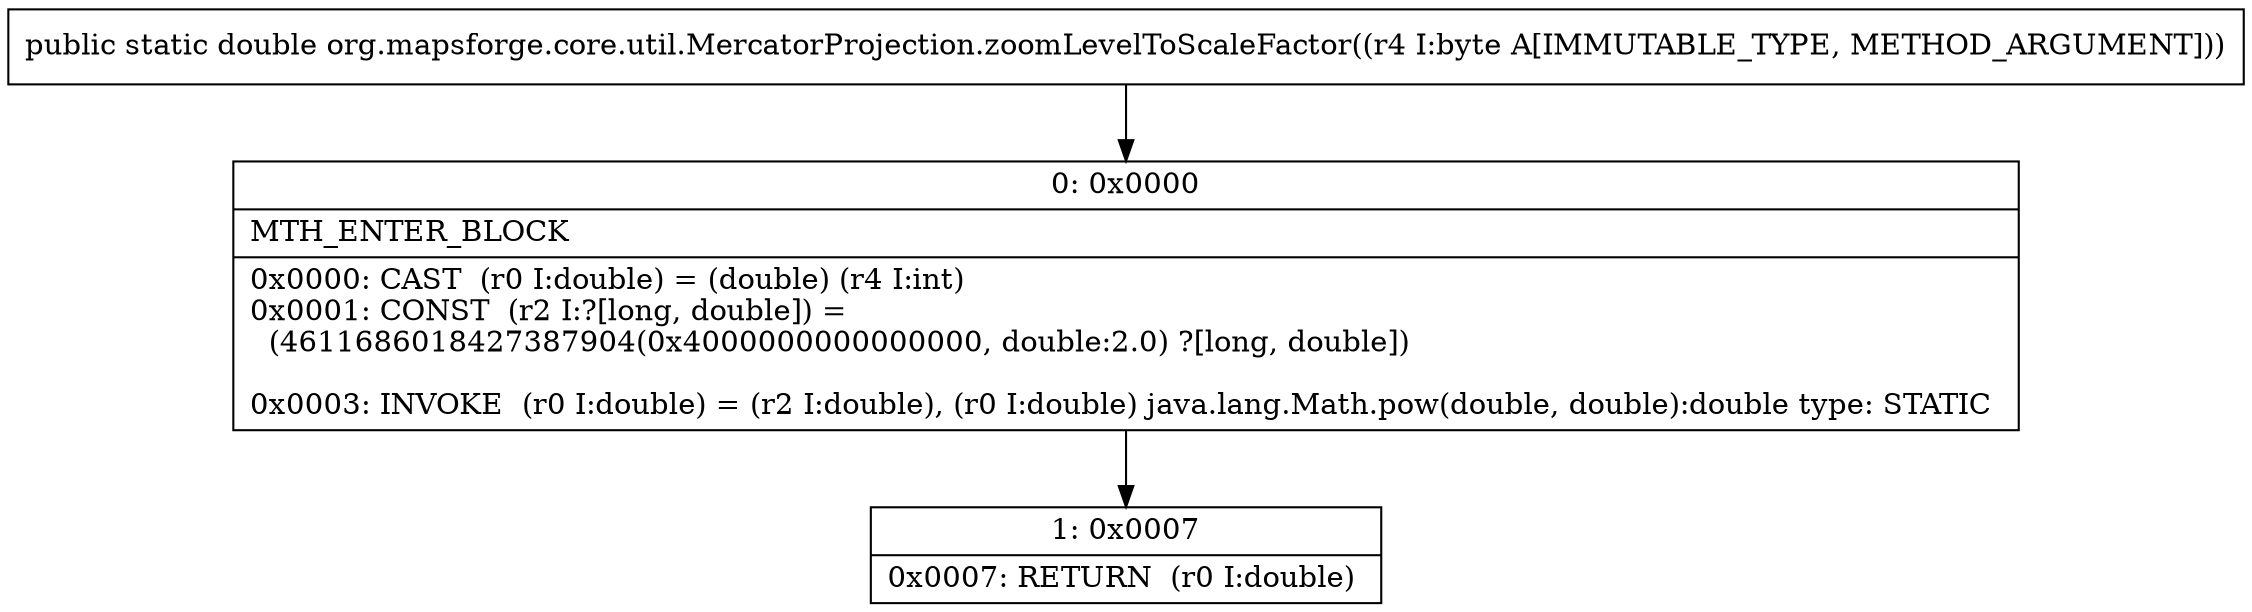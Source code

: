 digraph "CFG fororg.mapsforge.core.util.MercatorProjection.zoomLevelToScaleFactor(B)D" {
Node_0 [shape=record,label="{0\:\ 0x0000|MTH_ENTER_BLOCK\l|0x0000: CAST  (r0 I:double) = (double) (r4 I:int) \l0x0001: CONST  (r2 I:?[long, double]) = \l  (4611686018427387904(0x4000000000000000, double:2.0) ?[long, double])\l \l0x0003: INVOKE  (r0 I:double) = (r2 I:double), (r0 I:double) java.lang.Math.pow(double, double):double type: STATIC \l}"];
Node_1 [shape=record,label="{1\:\ 0x0007|0x0007: RETURN  (r0 I:double) \l}"];
MethodNode[shape=record,label="{public static double org.mapsforge.core.util.MercatorProjection.zoomLevelToScaleFactor((r4 I:byte A[IMMUTABLE_TYPE, METHOD_ARGUMENT])) }"];
MethodNode -> Node_0;
Node_0 -> Node_1;
}


